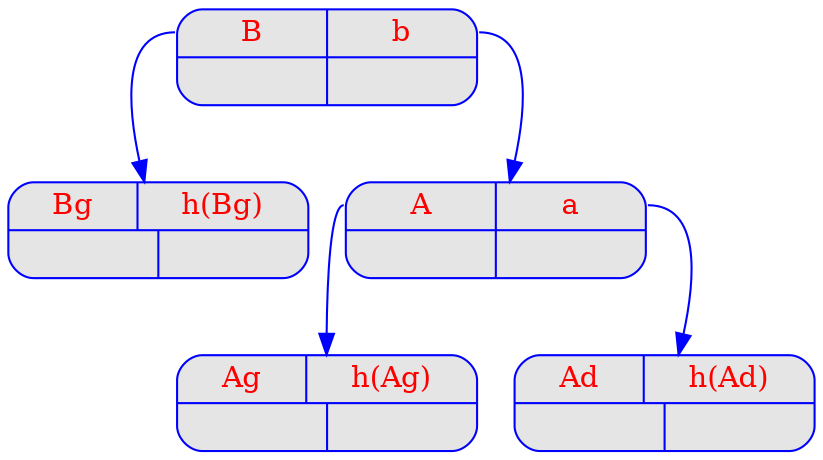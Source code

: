 digraph displayAVL {
	node [
		fontname  = "Times-Roman" 
		fontsize  = "14"
		fontcolor = "red"
		style     = "rounded, filled"
		shape     = "record"
		fillcolor = "grey90"
		color     = "blue"
		width     = "2"
	]

	edge [
		color     = "blue"
	]

	"B" [label = "{{<g> B | <d> b } | { <g> | <d> }}"];
	"B":g -> "Bg";
	"Bg" [label = "{{<g> Bg | <d>  h(Bg) } | { <g>  | <d>  }}"];
	"A" [label = "{{<g> A | <d> a }| { <g> | <d> }}"];
	"B":d -> "A";
	"Ad" [label = "{{<g> Ad | <d>  h(Ad) } | { <g>  | <d>  }}"];
	"A":d -> "Ad";
	"Ag" [label = "{{<g> Ag | <d>  h(Ag) }| { <g>  | <d>  }}"];
	"A":g -> "Ag";
}
